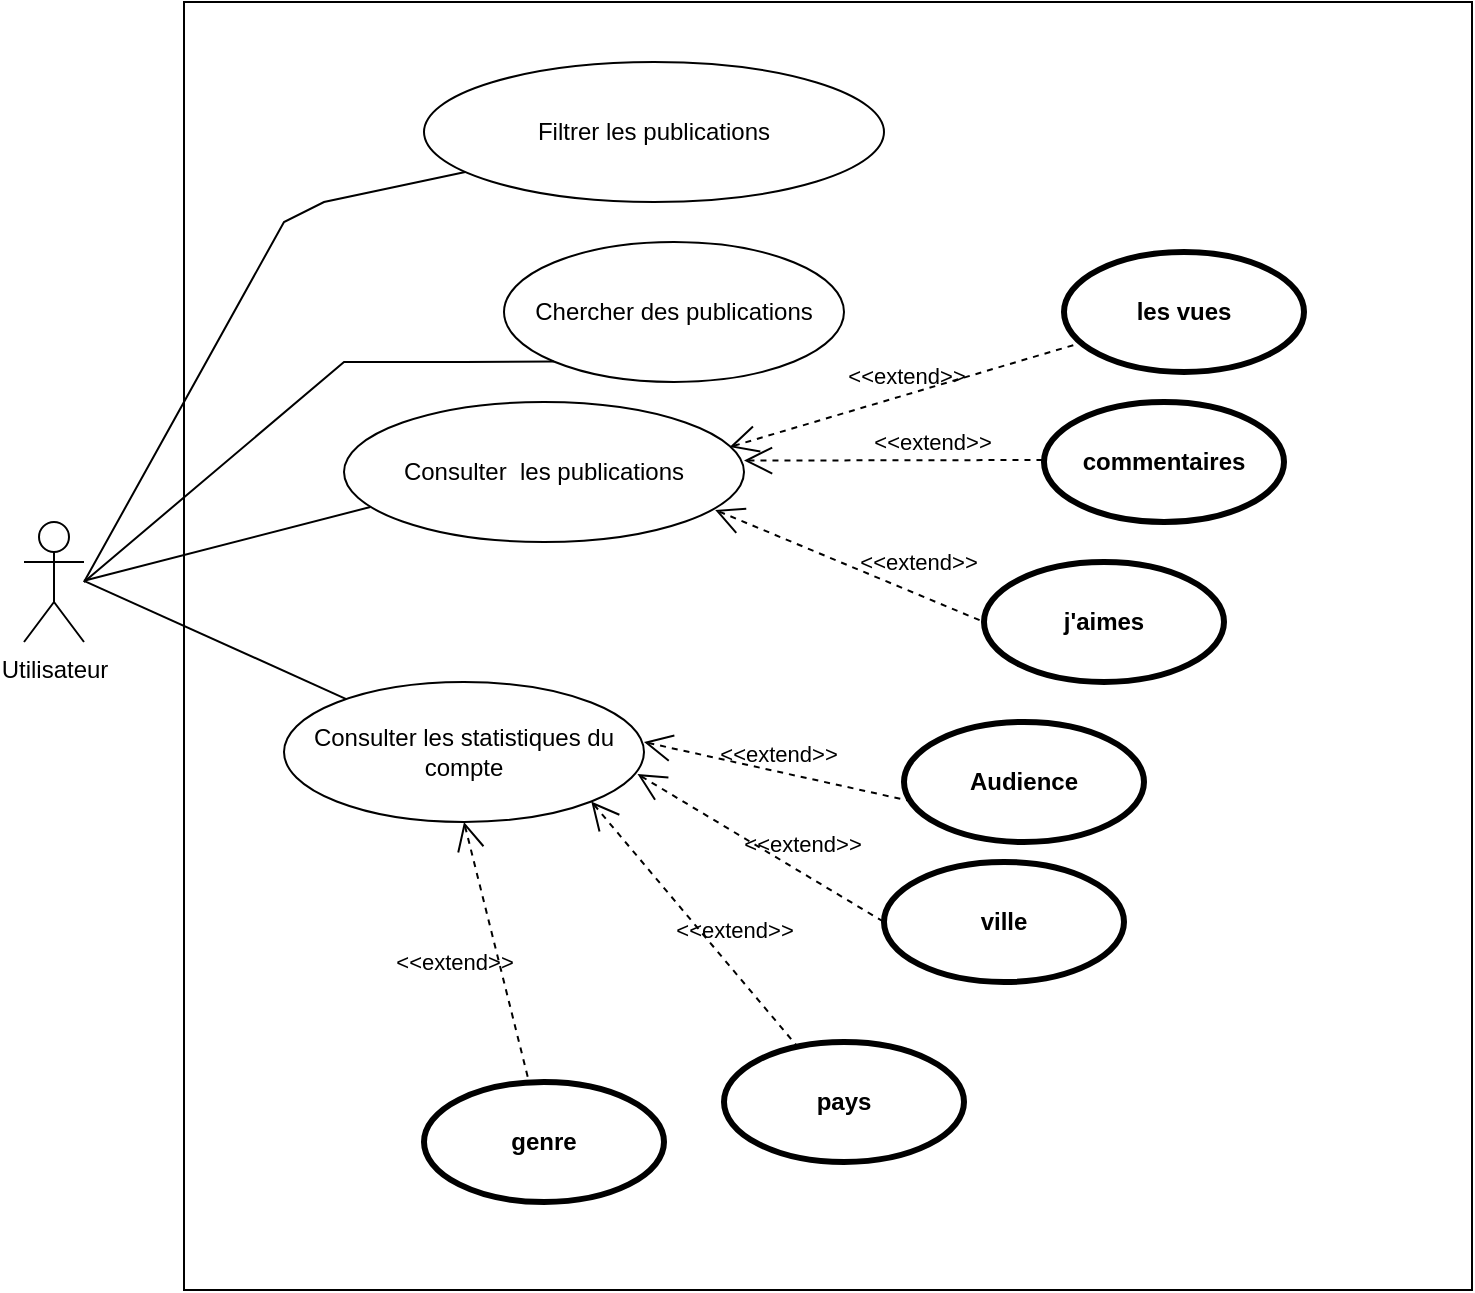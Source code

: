 <mxfile version="16.2.7" type="github">
  <diagram id="6NPVxZc6Zph17vFIf_1I" name="Page-1">
    <mxGraphModel dx="1123" dy="706" grid="1" gridSize="10" guides="1" tooltips="1" connect="1" arrows="1" fold="1" page="1" pageScale="1" pageWidth="827" pageHeight="1169" math="0" shadow="0">
      <root>
        <mxCell id="0" />
        <mxCell id="1" parent="0" />
        <mxCell id="Uz0JHmNVNITLveVFGuAH-9" value="" style="whiteSpace=wrap;html=1;aspect=fixed;" vertex="1" parent="1">
          <mxGeometry x="220" width="644" height="644" as="geometry" />
        </mxCell>
        <mxCell id="Uz0JHmNVNITLveVFGuAH-1" value="Utilisateur" style="shape=umlActor;html=1;verticalLabelPosition=bottom;verticalAlign=top;align=center;" vertex="1" parent="1">
          <mxGeometry x="140" y="260" width="30" height="60" as="geometry" />
        </mxCell>
        <mxCell id="Uz0JHmNVNITLveVFGuAH-3" value="Consulter les statistiques du compte" style="ellipse;whiteSpace=wrap;html=1;" vertex="1" parent="1">
          <mxGeometry x="270" y="340" width="180" height="70" as="geometry" />
        </mxCell>
        <mxCell id="Uz0JHmNVNITLveVFGuAH-7" value="Consulter &amp;nbsp;les publications" style="ellipse;whiteSpace=wrap;html=1;" vertex="1" parent="1">
          <mxGeometry x="300" y="200" width="200" height="70" as="geometry" />
        </mxCell>
        <mxCell id="Uz0JHmNVNITLveVFGuAH-11" value="&amp;lt;&amp;lt;extend&amp;gt;&amp;gt;" style="edgeStyle=none;html=1;startArrow=open;endArrow=none;startSize=12;verticalAlign=bottom;dashed=1;labelBackgroundColor=none;rounded=0;entryX=0.035;entryY=0.662;entryDx=0;entryDy=0;entryPerimeter=0;" edge="1" parent="1" target="Uz0JHmNVNITLveVFGuAH-12">
          <mxGeometry width="160" relative="1" as="geometry">
            <mxPoint x="450" y="370" as="sourcePoint" />
            <mxPoint x="570" y="330" as="targetPoint" />
            <Array as="points" />
          </mxGeometry>
        </mxCell>
        <mxCell id="Uz0JHmNVNITLveVFGuAH-12" value="Audience" style="shape=ellipse;html=1;strokeWidth=3;fontStyle=1;whiteSpace=wrap;align=center;perimeter=ellipsePerimeter;" vertex="1" parent="1">
          <mxGeometry x="580" y="360" width="120" height="60" as="geometry" />
        </mxCell>
        <mxCell id="Uz0JHmNVNITLveVFGuAH-14" value="ville" style="shape=ellipse;html=1;strokeWidth=3;fontStyle=1;whiteSpace=wrap;align=center;perimeter=ellipsePerimeter;" vertex="1" parent="1">
          <mxGeometry x="570" y="430" width="120" height="60" as="geometry" />
        </mxCell>
        <mxCell id="Uz0JHmNVNITLveVFGuAH-15" value="commentaires" style="shape=ellipse;html=1;strokeWidth=3;fontStyle=1;whiteSpace=wrap;align=center;perimeter=ellipsePerimeter;" vertex="1" parent="1">
          <mxGeometry x="650" y="200" width="120" height="60" as="geometry" />
        </mxCell>
        <mxCell id="Uz0JHmNVNITLveVFGuAH-16" value="j&#39;aimes" style="shape=ellipse;html=1;strokeWidth=3;fontStyle=1;whiteSpace=wrap;align=center;perimeter=ellipsePerimeter;" vertex="1" parent="1">
          <mxGeometry x="620" y="280" width="120" height="60" as="geometry" />
        </mxCell>
        <mxCell id="Uz0JHmNVNITLveVFGuAH-17" value="pays" style="shape=ellipse;html=1;strokeWidth=3;fontStyle=1;whiteSpace=wrap;align=center;perimeter=ellipsePerimeter;" vertex="1" parent="1">
          <mxGeometry x="490" y="520" width="120" height="60" as="geometry" />
        </mxCell>
        <mxCell id="Uz0JHmNVNITLveVFGuAH-18" value="&amp;lt;&amp;lt;extend&amp;gt;&amp;gt;" style="edgeStyle=none;html=1;startArrow=open;endArrow=none;startSize=12;verticalAlign=bottom;dashed=1;labelBackgroundColor=none;rounded=0;exitX=0.982;exitY=0.658;exitDx=0;exitDy=0;exitPerimeter=0;entryX=0;entryY=0.5;entryDx=0;entryDy=0;" edge="1" parent="1" source="Uz0JHmNVNITLveVFGuAH-3" target="Uz0JHmNVNITLveVFGuAH-14">
          <mxGeometry x="0.295" y="5" width="160" relative="1" as="geometry">
            <mxPoint x="430" y="400" as="sourcePoint" />
            <mxPoint x="590" y="400" as="targetPoint" />
            <mxPoint as="offset" />
          </mxGeometry>
        </mxCell>
        <mxCell id="Uz0JHmNVNITLveVFGuAH-19" value="&amp;lt;&amp;lt;extend&amp;gt;&amp;gt;" style="edgeStyle=none;html=1;startArrow=open;endArrow=none;startSize=12;verticalAlign=bottom;dashed=1;labelBackgroundColor=none;rounded=0;entryX=0;entryY=0.5;entryDx=0;entryDy=0;exitX=0.928;exitY=0.771;exitDx=0;exitDy=0;exitPerimeter=0;" edge="1" parent="1" source="Uz0JHmNVNITLveVFGuAH-7" target="Uz0JHmNVNITLveVFGuAH-16">
          <mxGeometry x="0.465" y="7" width="160" relative="1" as="geometry">
            <mxPoint x="340" y="470" as="sourcePoint" />
            <mxPoint x="500" y="470" as="targetPoint" />
            <Array as="points" />
            <mxPoint y="1" as="offset" />
          </mxGeometry>
        </mxCell>
        <mxCell id="Uz0JHmNVNITLveVFGuAH-20" value="&amp;lt;&amp;lt;extend&amp;gt;&amp;gt;" style="edgeStyle=none;html=1;startArrow=open;endArrow=none;startSize=12;verticalAlign=bottom;dashed=1;labelBackgroundColor=none;rounded=0;exitX=1;exitY=1;exitDx=0;exitDy=0;" edge="1" parent="1" source="Uz0JHmNVNITLveVFGuAH-3" target="Uz0JHmNVNITLveVFGuAH-17">
          <mxGeometry x="0.275" y="8" width="160" relative="1" as="geometry">
            <mxPoint x="440" y="490" as="sourcePoint" />
            <mxPoint x="600" y="490" as="targetPoint" />
            <mxPoint as="offset" />
          </mxGeometry>
        </mxCell>
        <mxCell id="Uz0JHmNVNITLveVFGuAH-22" value="" style="edgeStyle=none;html=1;endArrow=none;verticalAlign=bottom;rounded=0;entryX=0.066;entryY=0.75;entryDx=0;entryDy=0;entryPerimeter=0;" edge="1" parent="1" target="Uz0JHmNVNITLveVFGuAH-7">
          <mxGeometry width="160" relative="1" as="geometry">
            <mxPoint x="170" y="289.41" as="sourcePoint" />
            <mxPoint x="330" y="289.41" as="targetPoint" />
          </mxGeometry>
        </mxCell>
        <mxCell id="Uz0JHmNVNITLveVFGuAH-24" value="" style="edgeStyle=none;html=1;endArrow=none;verticalAlign=bottom;rounded=0;" edge="1" parent="1" target="Uz0JHmNVNITLveVFGuAH-3">
          <mxGeometry width="160" relative="1" as="geometry">
            <mxPoint x="170" y="289.41" as="sourcePoint" />
            <mxPoint x="330" y="289.41" as="targetPoint" />
          </mxGeometry>
        </mxCell>
        <mxCell id="Uz0JHmNVNITLveVFGuAH-25" value="genre" style="shape=ellipse;html=1;strokeWidth=3;fontStyle=1;whiteSpace=wrap;align=center;perimeter=ellipsePerimeter;" vertex="1" parent="1">
          <mxGeometry x="340" y="540" width="120" height="60" as="geometry" />
        </mxCell>
        <mxCell id="Uz0JHmNVNITLveVFGuAH-26" value="&amp;lt;&amp;lt;extend&amp;gt;&amp;gt;" style="edgeStyle=none;html=1;startArrow=open;endArrow=none;startSize=12;verticalAlign=bottom;dashed=1;labelBackgroundColor=none;rounded=0;exitX=0.5;exitY=1;exitDx=0;exitDy=0;" edge="1" parent="1" source="Uz0JHmNVNITLveVFGuAH-3" target="Uz0JHmNVNITLveVFGuAH-25">
          <mxGeometry x="0.128" y="-24" width="160" relative="1" as="geometry">
            <mxPoint x="160" y="610" as="sourcePoint" />
            <mxPoint x="310" y="570" as="targetPoint" />
            <mxPoint as="offset" />
          </mxGeometry>
        </mxCell>
        <mxCell id="Uz0JHmNVNITLveVFGuAH-29" value="Chercher des publications" style="ellipse;whiteSpace=wrap;html=1;" vertex="1" parent="1">
          <mxGeometry x="380" y="120" width="170" height="70" as="geometry" />
        </mxCell>
        <mxCell id="Uz0JHmNVNITLveVFGuAH-30" value="" style="edgeStyle=none;html=1;endArrow=none;verticalAlign=bottom;rounded=0;entryX=0;entryY=1;entryDx=0;entryDy=0;" edge="1" parent="1" target="Uz0JHmNVNITLveVFGuAH-29">
          <mxGeometry width="160" relative="1" as="geometry">
            <mxPoint x="170" y="290" as="sourcePoint" />
            <mxPoint x="300" y="110" as="targetPoint" />
            <Array as="points">
              <mxPoint x="300" y="180" />
              <mxPoint x="330" y="180" />
              <mxPoint x="360" y="180" />
            </Array>
          </mxGeometry>
        </mxCell>
        <mxCell id="Uz0JHmNVNITLveVFGuAH-31" value="Filtrer les publications" style="ellipse;whiteSpace=wrap;html=1;" vertex="1" parent="1">
          <mxGeometry x="340" y="30" width="230" height="70" as="geometry" />
        </mxCell>
        <mxCell id="Uz0JHmNVNITLveVFGuAH-32" value="" style="edgeStyle=none;html=1;endArrow=none;verticalAlign=bottom;rounded=0;" edge="1" parent="1" target="Uz0JHmNVNITLveVFGuAH-31">
          <mxGeometry width="160" relative="1" as="geometry">
            <mxPoint x="170" y="290" as="sourcePoint" />
            <mxPoint x="250" y="50" as="targetPoint" />
            <Array as="points">
              <mxPoint x="270" y="110" />
              <mxPoint x="290" y="100" />
            </Array>
          </mxGeometry>
        </mxCell>
        <mxCell id="Uz0JHmNVNITLveVFGuAH-33" value="&amp;lt;&amp;lt;extend&amp;gt;&amp;gt;" style="edgeStyle=none;html=1;startArrow=open;endArrow=none;startSize=12;verticalAlign=bottom;dashed=1;labelBackgroundColor=none;rounded=0;" edge="1" parent="1">
          <mxGeometry x="0.25" width="160" relative="1" as="geometry">
            <mxPoint x="500" y="229.29" as="sourcePoint" />
            <mxPoint x="650" y="229" as="targetPoint" />
            <mxPoint as="offset" />
          </mxGeometry>
        </mxCell>
        <mxCell id="Uz0JHmNVNITLveVFGuAH-34" value="les vues" style="shape=ellipse;html=1;strokeWidth=3;fontStyle=1;whiteSpace=wrap;align=center;perimeter=ellipsePerimeter;" vertex="1" parent="1">
          <mxGeometry x="660" y="125" width="120" height="60" as="geometry" />
        </mxCell>
        <mxCell id="Uz0JHmNVNITLveVFGuAH-35" value="&amp;lt;&amp;lt;extend&amp;gt;&amp;gt;" style="edgeStyle=none;html=1;startArrow=open;endArrow=none;startSize=12;verticalAlign=bottom;dashed=1;labelBackgroundColor=none;rounded=0;exitX=0.964;exitY=0.322;exitDx=0;exitDy=0;exitPerimeter=0;" edge="1" parent="1" source="Uz0JHmNVNITLveVFGuAH-7">
          <mxGeometry width="160" relative="1" as="geometry">
            <mxPoint x="510" y="170" as="sourcePoint" />
            <mxPoint x="670" y="170" as="targetPoint" />
          </mxGeometry>
        </mxCell>
      </root>
    </mxGraphModel>
  </diagram>
</mxfile>
